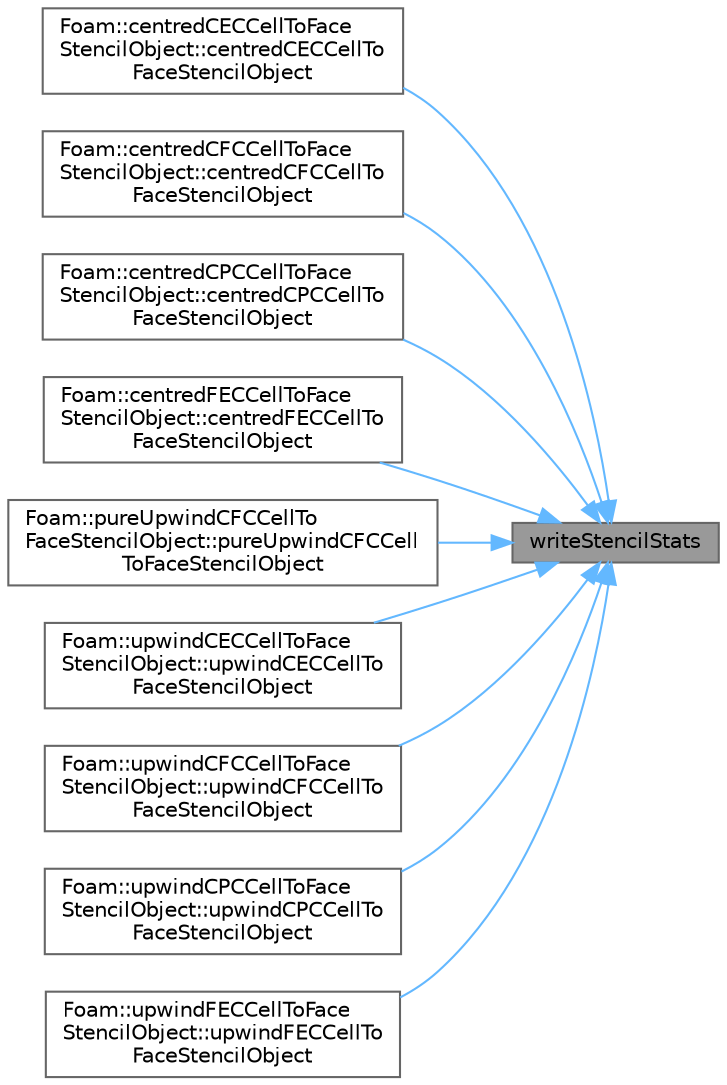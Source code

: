 digraph "writeStencilStats"
{
 // LATEX_PDF_SIZE
  bgcolor="transparent";
  edge [fontname=Helvetica,fontsize=10,labelfontname=Helvetica,labelfontsize=10];
  node [fontname=Helvetica,fontsize=10,shape=box,height=0.2,width=0.4];
  rankdir="RL";
  Node1 [id="Node000001",label="writeStencilStats",height=0.2,width=0.4,color="gray40", fillcolor="grey60", style="filled", fontcolor="black",tooltip=" "];
  Node1 -> Node2 [id="edge1_Node000001_Node000002",dir="back",color="steelblue1",style="solid",tooltip=" "];
  Node2 [id="Node000002",label="Foam::centredCECCellToFace\lStencilObject::centredCECCellTo\lFaceStencilObject",height=0.2,width=0.4,color="grey40", fillcolor="white", style="filled",URL="$classFoam_1_1centredCECCellToFaceStencilObject.html#aed500b88db9ee98d0e199f75320058e9",tooltip=" "];
  Node1 -> Node3 [id="edge2_Node000001_Node000003",dir="back",color="steelblue1",style="solid",tooltip=" "];
  Node3 [id="Node000003",label="Foam::centredCFCCellToFace\lStencilObject::centredCFCCellTo\lFaceStencilObject",height=0.2,width=0.4,color="grey40", fillcolor="white", style="filled",URL="$classFoam_1_1centredCFCCellToFaceStencilObject.html#a72e1b2c15a4b5e767731254c51d90c9c",tooltip=" "];
  Node1 -> Node4 [id="edge3_Node000001_Node000004",dir="back",color="steelblue1",style="solid",tooltip=" "];
  Node4 [id="Node000004",label="Foam::centredCPCCellToFace\lStencilObject::centredCPCCellTo\lFaceStencilObject",height=0.2,width=0.4,color="grey40", fillcolor="white", style="filled",URL="$classFoam_1_1centredCPCCellToFaceStencilObject.html#ac67f9a7b7e325cfc82f3d6718f1c7763",tooltip=" "];
  Node1 -> Node5 [id="edge4_Node000001_Node000005",dir="back",color="steelblue1",style="solid",tooltip=" "];
  Node5 [id="Node000005",label="Foam::centredFECCellToFace\lStencilObject::centredFECCellTo\lFaceStencilObject",height=0.2,width=0.4,color="grey40", fillcolor="white", style="filled",URL="$classFoam_1_1centredFECCellToFaceStencilObject.html#ae28c5d9c7890cb731fb8d77e1adac291",tooltip=" "];
  Node1 -> Node6 [id="edge5_Node000001_Node000006",dir="back",color="steelblue1",style="solid",tooltip=" "];
  Node6 [id="Node000006",label="Foam::pureUpwindCFCCellTo\lFaceStencilObject::pureUpwindCFCCell\lToFaceStencilObject",height=0.2,width=0.4,color="grey40", fillcolor="white", style="filled",URL="$classFoam_1_1pureUpwindCFCCellToFaceStencilObject.html#a57685e7983e08b0af7bd791a5012017b",tooltip=" "];
  Node1 -> Node7 [id="edge6_Node000001_Node000007",dir="back",color="steelblue1",style="solid",tooltip=" "];
  Node7 [id="Node000007",label="Foam::upwindCECCellToFace\lStencilObject::upwindCECCellTo\lFaceStencilObject",height=0.2,width=0.4,color="grey40", fillcolor="white", style="filled",URL="$classFoam_1_1upwindCECCellToFaceStencilObject.html#a1604d2b4a4148e8296f419fda9d7f453",tooltip=" "];
  Node1 -> Node8 [id="edge7_Node000001_Node000008",dir="back",color="steelblue1",style="solid",tooltip=" "];
  Node8 [id="Node000008",label="Foam::upwindCFCCellToFace\lStencilObject::upwindCFCCellTo\lFaceStencilObject",height=0.2,width=0.4,color="grey40", fillcolor="white", style="filled",URL="$classFoam_1_1upwindCFCCellToFaceStencilObject.html#a3acb1627b980d76e6f3c09c424005f4f",tooltip=" "];
  Node1 -> Node9 [id="edge8_Node000001_Node000009",dir="back",color="steelblue1",style="solid",tooltip=" "];
  Node9 [id="Node000009",label="Foam::upwindCPCCellToFace\lStencilObject::upwindCPCCellTo\lFaceStencilObject",height=0.2,width=0.4,color="grey40", fillcolor="white", style="filled",URL="$classFoam_1_1upwindCPCCellToFaceStencilObject.html#afc74e3f21c5fbba3bae59601165db696",tooltip=" "];
  Node1 -> Node10 [id="edge9_Node000001_Node000010",dir="back",color="steelblue1",style="solid",tooltip=" "];
  Node10 [id="Node000010",label="Foam::upwindFECCellToFace\lStencilObject::upwindFECCellTo\lFaceStencilObject",height=0.2,width=0.4,color="grey40", fillcolor="white", style="filled",URL="$classFoam_1_1upwindFECCellToFaceStencilObject.html#a67d43cff287cd626d9d5b0837b78cefd",tooltip=" "];
}
